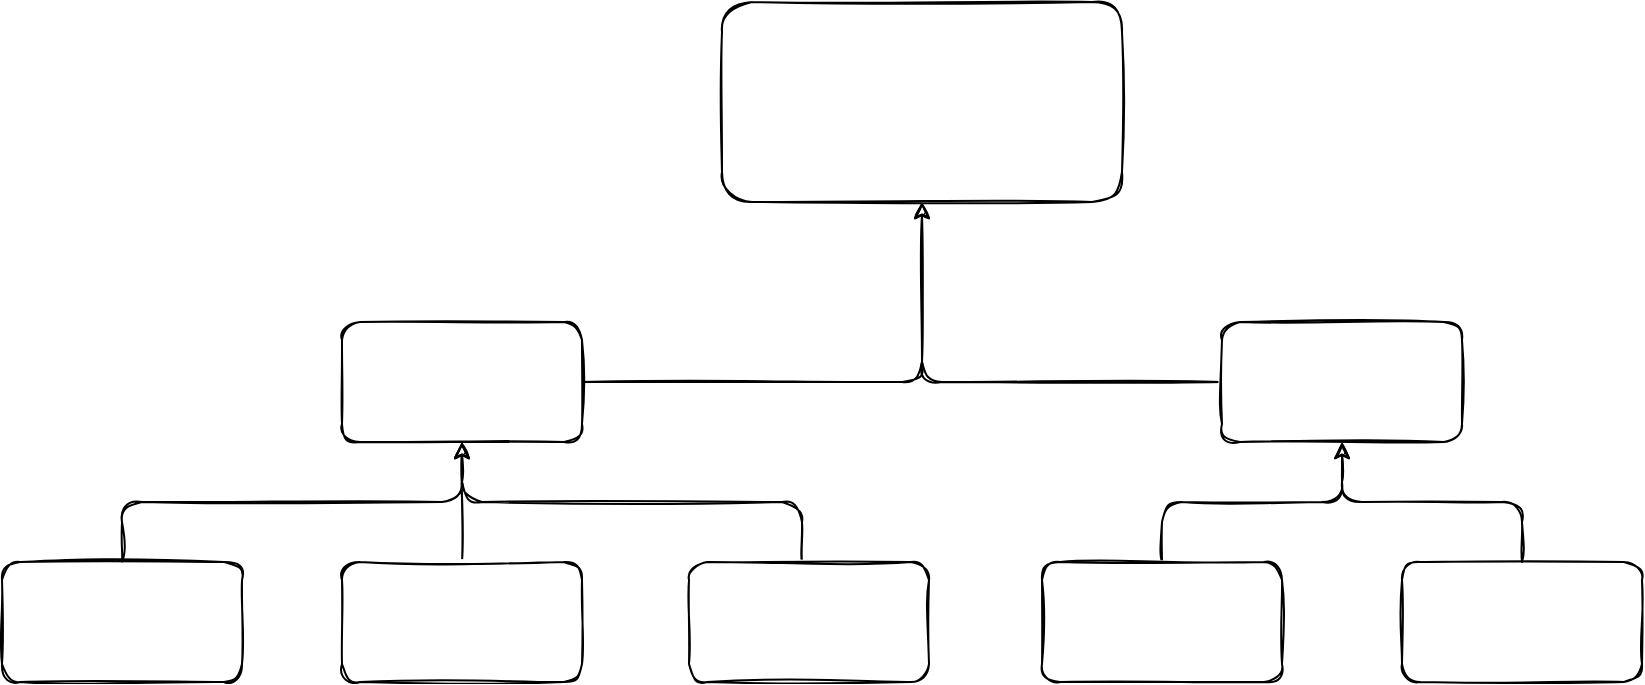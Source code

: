 <mxfile version="20.3.3" type="github">
  <diagram id="kdf9DBE07wLOY-Ubia16" name="Page-1">
    <mxGraphModel dx="1422" dy="762" grid="1" gridSize="10" guides="1" tooltips="1" connect="1" arrows="1" fold="1" page="1" pageScale="1" pageWidth="827" pageHeight="1169" math="0" shadow="0">
      <root>
        <mxCell id="0" />
        <mxCell id="1" parent="0" />
        <mxCell id="nAvZ6rqhzzsIQq-Y8E1k-4" style="edgeStyle=orthogonalEdgeStyle;rounded=1;orthogonalLoop=1;jettySize=auto;html=1;entryX=0.5;entryY=1;entryDx=0;entryDy=0;sketch=1;" edge="1" parent="1" source="nAvZ6rqhzzsIQq-Y8E1k-1" target="nAvZ6rqhzzsIQq-Y8E1k-3">
          <mxGeometry relative="1" as="geometry" />
        </mxCell>
        <mxCell id="nAvZ6rqhzzsIQq-Y8E1k-1" value="" style="rounded=1;whiteSpace=wrap;html=1;sketch=1;" vertex="1" parent="1">
          <mxGeometry x="240" y="170" width="120" height="60" as="geometry" />
        </mxCell>
        <mxCell id="nAvZ6rqhzzsIQq-Y8E1k-5" style="edgeStyle=orthogonalEdgeStyle;rounded=1;orthogonalLoop=1;jettySize=auto;html=1;entryX=0.5;entryY=1;entryDx=0;entryDy=0;sketch=1;" edge="1" parent="1" source="nAvZ6rqhzzsIQq-Y8E1k-2" target="nAvZ6rqhzzsIQq-Y8E1k-3">
          <mxGeometry relative="1" as="geometry">
            <mxPoint x="510" y="110" as="targetPoint" />
          </mxGeometry>
        </mxCell>
        <mxCell id="nAvZ6rqhzzsIQq-Y8E1k-2" value="" style="rounded=1;whiteSpace=wrap;html=1;sketch=1;" vertex="1" parent="1">
          <mxGeometry x="680" y="170" width="120" height="60" as="geometry" />
        </mxCell>
        <mxCell id="nAvZ6rqhzzsIQq-Y8E1k-3" value="" style="rounded=1;whiteSpace=wrap;html=1;sketch=1;" vertex="1" parent="1">
          <mxGeometry x="430" y="10" width="200" height="100" as="geometry" />
        </mxCell>
        <mxCell id="nAvZ6rqhzzsIQq-Y8E1k-7" style="edgeStyle=orthogonalEdgeStyle;rounded=1;orthogonalLoop=1;jettySize=auto;html=1;entryX=0.5;entryY=1;entryDx=0;entryDy=0;sketch=1;" edge="1" parent="1" source="nAvZ6rqhzzsIQq-Y8E1k-6" target="nAvZ6rqhzzsIQq-Y8E1k-1">
          <mxGeometry relative="1" as="geometry" />
        </mxCell>
        <mxCell id="nAvZ6rqhzzsIQq-Y8E1k-6" value="" style="rounded=1;whiteSpace=wrap;html=1;sketch=1;" vertex="1" parent="1">
          <mxGeometry x="240" y="290" width="120" height="60" as="geometry" />
        </mxCell>
        <mxCell id="nAvZ6rqhzzsIQq-Y8E1k-12" style="edgeStyle=orthogonalEdgeStyle;rounded=1;orthogonalLoop=1;jettySize=auto;html=1;entryX=0.5;entryY=1;entryDx=0;entryDy=0;sketch=1;" edge="1" parent="1" source="nAvZ6rqhzzsIQq-Y8E1k-8" target="nAvZ6rqhzzsIQq-Y8E1k-1">
          <mxGeometry relative="1" as="geometry">
            <mxPoint x="470" y="250" as="targetPoint" />
            <Array as="points">
              <mxPoint x="470" y="260" />
              <mxPoint x="300" y="260" />
            </Array>
          </mxGeometry>
        </mxCell>
        <mxCell id="nAvZ6rqhzzsIQq-Y8E1k-8" value="" style="rounded=1;whiteSpace=wrap;html=1;sketch=1;" vertex="1" parent="1">
          <mxGeometry x="413.5" y="290" width="120" height="60" as="geometry" />
        </mxCell>
        <mxCell id="nAvZ6rqhzzsIQq-Y8E1k-13" style="edgeStyle=orthogonalEdgeStyle;rounded=1;orthogonalLoop=1;jettySize=auto;html=1;entryX=0.5;entryY=1;entryDx=0;entryDy=0;sketch=1;" edge="1" parent="1" source="nAvZ6rqhzzsIQq-Y8E1k-10" target="nAvZ6rqhzzsIQq-Y8E1k-1">
          <mxGeometry relative="1" as="geometry">
            <Array as="points">
              <mxPoint x="130" y="260" />
              <mxPoint x="300" y="260" />
            </Array>
          </mxGeometry>
        </mxCell>
        <mxCell id="nAvZ6rqhzzsIQq-Y8E1k-10" value="" style="rounded=1;whiteSpace=wrap;html=1;sketch=1;" vertex="1" parent="1">
          <mxGeometry x="70" y="290" width="120" height="60" as="geometry" />
        </mxCell>
        <mxCell id="nAvZ6rqhzzsIQq-Y8E1k-17" style="edgeStyle=orthogonalEdgeStyle;rounded=1;orthogonalLoop=1;jettySize=auto;html=1;entryX=0.5;entryY=1;entryDx=0;entryDy=0;sketch=1;" edge="1" parent="1" source="nAvZ6rqhzzsIQq-Y8E1k-14" target="nAvZ6rqhzzsIQq-Y8E1k-2">
          <mxGeometry relative="1" as="geometry" />
        </mxCell>
        <mxCell id="nAvZ6rqhzzsIQq-Y8E1k-14" value="" style="rounded=1;whiteSpace=wrap;html=1;sketch=1;" vertex="1" parent="1">
          <mxGeometry x="770" y="290" width="120" height="60" as="geometry" />
        </mxCell>
        <mxCell id="nAvZ6rqhzzsIQq-Y8E1k-16" style="edgeStyle=orthogonalEdgeStyle;rounded=1;orthogonalLoop=1;jettySize=auto;html=1;entryX=0.5;entryY=1;entryDx=0;entryDy=0;sketch=1;" edge="1" parent="1" source="nAvZ6rqhzzsIQq-Y8E1k-15" target="nAvZ6rqhzzsIQq-Y8E1k-2">
          <mxGeometry relative="1" as="geometry" />
        </mxCell>
        <mxCell id="nAvZ6rqhzzsIQq-Y8E1k-15" value="" style="rounded=1;whiteSpace=wrap;html=1;sketch=1;" vertex="1" parent="1">
          <mxGeometry x="590" y="290" width="120" height="60" as="geometry" />
        </mxCell>
      </root>
    </mxGraphModel>
  </diagram>
</mxfile>
